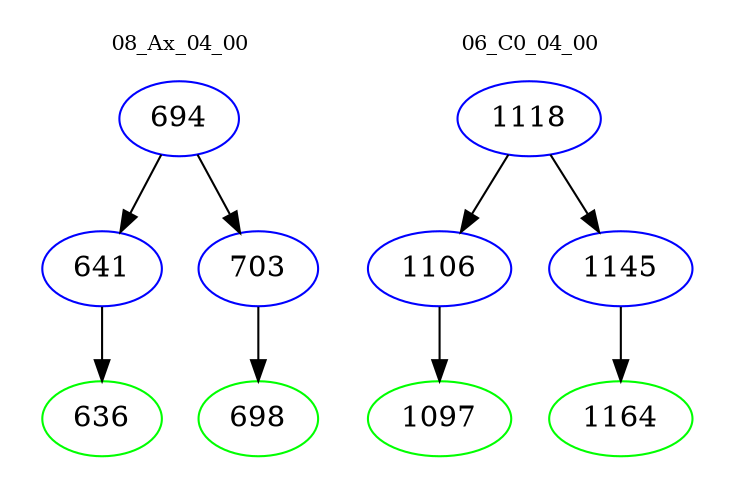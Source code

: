 digraph{
subgraph cluster_0 {
color = white
label = "08_Ax_04_00";
fontsize=10;
T0_694 [label="694", color="blue"]
T0_694 -> T0_641 [color="black"]
T0_641 [label="641", color="blue"]
T0_641 -> T0_636 [color="black"]
T0_636 [label="636", color="green"]
T0_694 -> T0_703 [color="black"]
T0_703 [label="703", color="blue"]
T0_703 -> T0_698 [color="black"]
T0_698 [label="698", color="green"]
}
subgraph cluster_1 {
color = white
label = "06_C0_04_00";
fontsize=10;
T1_1118 [label="1118", color="blue"]
T1_1118 -> T1_1106 [color="black"]
T1_1106 [label="1106", color="blue"]
T1_1106 -> T1_1097 [color="black"]
T1_1097 [label="1097", color="green"]
T1_1118 -> T1_1145 [color="black"]
T1_1145 [label="1145", color="blue"]
T1_1145 -> T1_1164 [color="black"]
T1_1164 [label="1164", color="green"]
}
}
